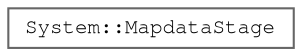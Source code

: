 digraph "Graphical Class Hierarchy"
{
 // LATEX_PDF_SIZE
  bgcolor="transparent";
  edge [fontname=FreeMono,fontsize=10,labelfontname=FreeMono,labelfontsize=10];
  node [fontname=FreeMono,fontsize=10,shape=box,height=0.2,width=0.4];
  rankdir="LR";
  Node0 [label="System::MapdataStage",height=0.2,width=0.4,color="grey40", fillcolor="white", style="filled",URL="$class_system_1_1_mapdata_stage.html",tooltip=" "];
}
